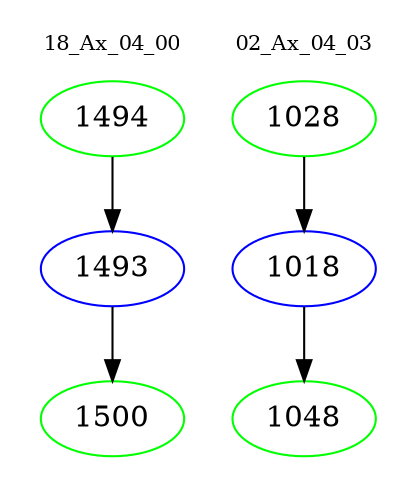 digraph{
subgraph cluster_0 {
color = white
label = "18_Ax_04_00";
fontsize=10;
T0_1494 [label="1494", color="green"]
T0_1494 -> T0_1493 [color="black"]
T0_1493 [label="1493", color="blue"]
T0_1493 -> T0_1500 [color="black"]
T0_1500 [label="1500", color="green"]
}
subgraph cluster_1 {
color = white
label = "02_Ax_04_03";
fontsize=10;
T1_1028 [label="1028", color="green"]
T1_1028 -> T1_1018 [color="black"]
T1_1018 [label="1018", color="blue"]
T1_1018 -> T1_1048 [color="black"]
T1_1048 [label="1048", color="green"]
}
}
